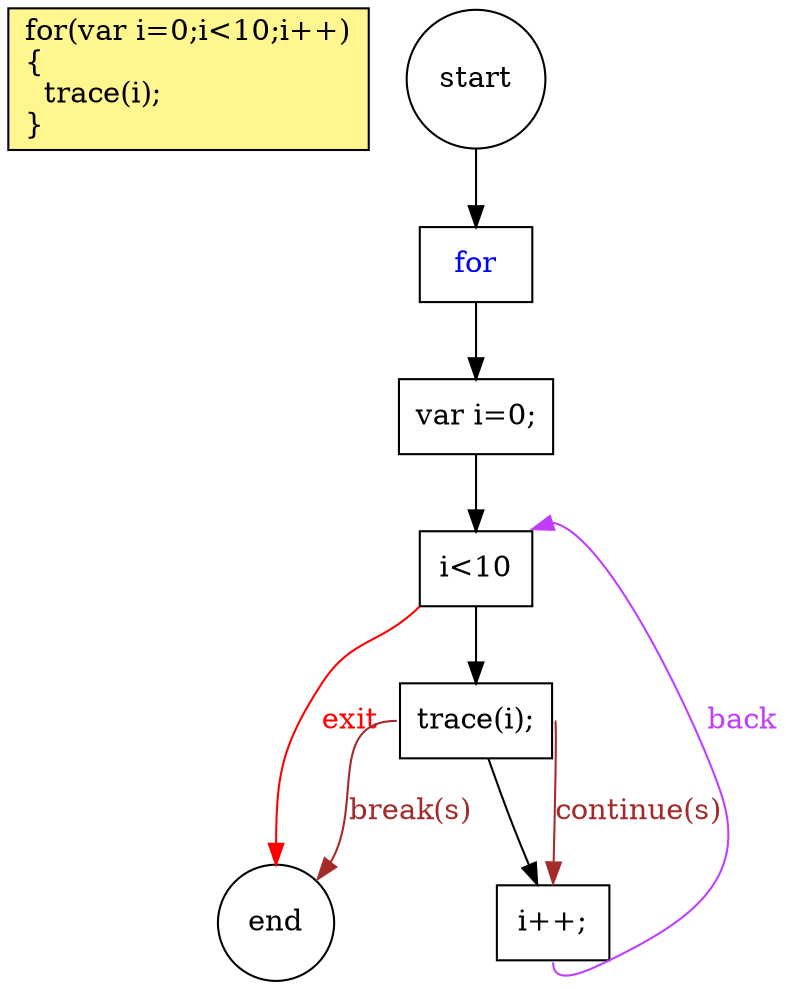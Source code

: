 digraph {
explain [_ignore=true fillcolor=khaki1 shape=box style=filled label="for(var i=0;i<10;i++)\l{\l  trace(i);\l}\l"]

node [shape=box]
start [shape=circle];
end [shape=circle];
for [label=<<FONT color="blue">for</FONT>>]

forcond[label="i<10"];
forfirst[label="var i=0;"];
forlast[label="i++;"];
forbody[label="trace(i);"];

start->for->forfirst;
forfirst->forcond;
forcond->forbody;
forbody->forlast;


//note: _ignore attribute used - detection algorithm ignores this edge
forbody:e->forlast:n[color=brown label="continue(s)" fontcolor=brown _ignore=true];
forbody:w->end:ne[color=brown label="break(s)" fontcolor=brown _ignore=true];


//note: _ignoreattrib attribute used - detection algorithm will discard these attributes before start
forlast:s->forcond:ne [color=darkorchid1 label=back fontcolor=darkorchid1 _ignoreattrib=true];
forcond:sw->end:n [color=red fontcolor=red label="exit" _ignoreattrib=true];
end;
}